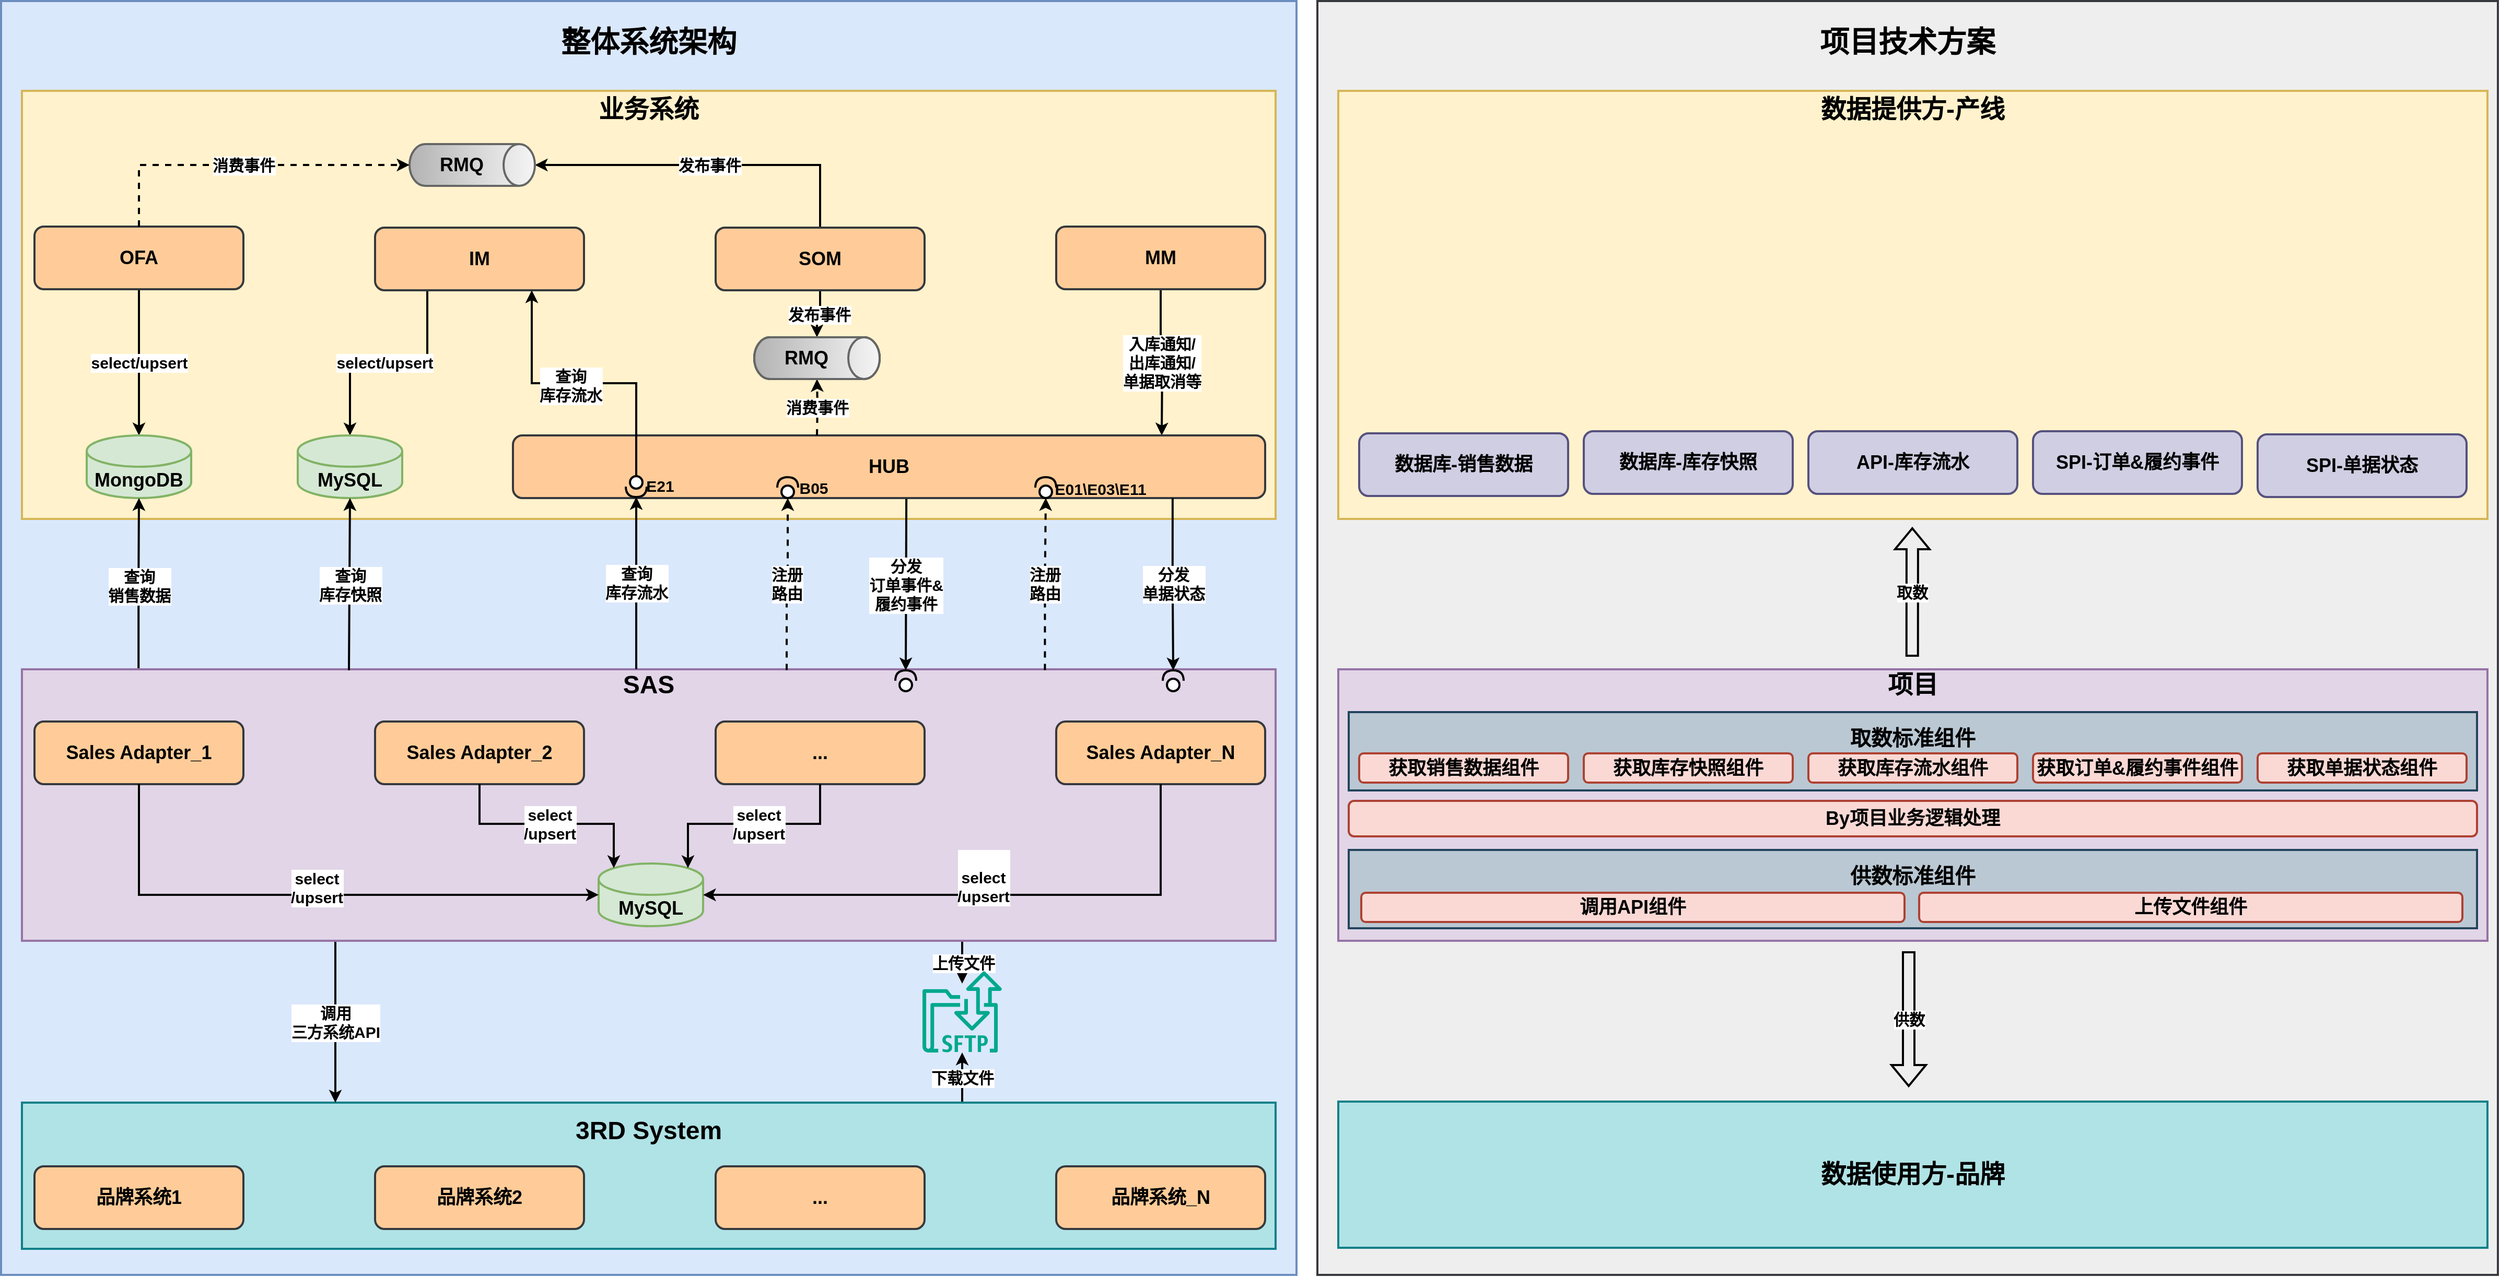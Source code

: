 <mxfile version="24.1.0" type="github">
  <diagram name="business-system-fetch-data" id="2zwWI6rYxvFrpTjRpGLl">
    <mxGraphModel dx="3695" dy="2677" grid="1" gridSize="10" guides="1" tooltips="1" connect="1" arrows="1" fold="1" page="1" pageScale="1" pageWidth="827" pageHeight="1169" math="0" shadow="0">
      <root>
        <mxCell id="0" />
        <mxCell id="1" parent="0" />
        <mxCell id="w1NT4D3f_hbIPWU9u6wB-99" value="&lt;div style=&quot;font-size: 28px;&quot;&gt;项目技术方案&lt;/div&gt;&lt;div style=&quot;font-size: 28px;&quot;&gt;&lt;br style=&quot;font-size: 28px;&quot;&gt;&lt;/div&gt;&lt;div style=&quot;font-size: 28px;&quot;&gt;&lt;br style=&quot;font-size: 28px;&quot;&gt;&lt;/div&gt;&lt;div style=&quot;font-size: 28px;&quot;&gt;&lt;br style=&quot;font-size: 28px;&quot;&gt;&lt;/div&gt;&lt;div style=&quot;font-size: 28px;&quot;&gt;&lt;br style=&quot;font-size: 28px;&quot;&gt;&lt;/div&gt;&lt;div style=&quot;font-size: 28px;&quot;&gt;&lt;br style=&quot;font-size: 28px;&quot;&gt;&lt;/div&gt;&lt;div style=&quot;font-size: 28px;&quot;&gt;&lt;br style=&quot;font-size: 28px;&quot;&gt;&lt;/div&gt;&lt;div style=&quot;font-size: 28px;&quot;&gt;&lt;br style=&quot;font-size: 28px;&quot;&gt;&lt;/div&gt;&lt;div style=&quot;font-size: 28px;&quot;&gt;&lt;br style=&quot;font-size: 28px;&quot;&gt;&lt;/div&gt;&lt;div style=&quot;font-size: 28px;&quot;&gt;&lt;br style=&quot;font-size: 28px;&quot;&gt;&lt;/div&gt;&lt;div style=&quot;font-size: 28px;&quot;&gt;&lt;br style=&quot;font-size: 28px;&quot;&gt;&lt;/div&gt;&lt;div style=&quot;font-size: 28px;&quot;&gt;&lt;br style=&quot;font-size: 28px;&quot;&gt;&lt;/div&gt;&lt;div style=&quot;font-size: 28px;&quot;&gt;&lt;br style=&quot;font-size: 28px;&quot;&gt;&lt;/div&gt;&lt;div style=&quot;font-size: 28px;&quot;&gt;&lt;br style=&quot;font-size: 28px;&quot;&gt;&lt;/div&gt;&lt;div style=&quot;font-size: 28px;&quot;&gt;&lt;br style=&quot;font-size: 28px;&quot;&gt;&lt;/div&gt;&lt;div style=&quot;font-size: 28px;&quot;&gt;&lt;br style=&quot;font-size: 28px;&quot;&gt;&lt;/div&gt;&lt;div style=&quot;font-size: 28px;&quot;&gt;&lt;br style=&quot;font-size: 28px;&quot;&gt;&lt;/div&gt;&lt;div style=&quot;font-size: 28px;&quot;&gt;&lt;br style=&quot;font-size: 28px;&quot;&gt;&lt;/div&gt;&lt;div style=&quot;font-size: 28px;&quot;&gt;&lt;br style=&quot;font-size: 28px;&quot;&gt;&lt;/div&gt;&lt;div style=&quot;font-size: 28px;&quot;&gt;&lt;br style=&quot;font-size: 28px;&quot;&gt;&lt;/div&gt;&lt;div style=&quot;font-size: 28px;&quot;&gt;&lt;br style=&quot;font-size: 28px;&quot;&gt;&lt;/div&gt;&lt;div style=&quot;font-size: 28px;&quot;&gt;&lt;br style=&quot;font-size: 28px;&quot;&gt;&lt;/div&gt;&lt;div style=&quot;font-size: 28px;&quot;&gt;&lt;br style=&quot;font-size: 28px;&quot;&gt;&lt;/div&gt;&lt;div style=&quot;font-size: 28px;&quot;&gt;&lt;br style=&quot;font-size: 28px;&quot;&gt;&lt;/div&gt;&lt;div style=&quot;font-size: 28px;&quot;&gt;&lt;br style=&quot;font-size: 28px;&quot;&gt;&lt;/div&gt;&lt;div style=&quot;font-size: 28px;&quot;&gt;&lt;br style=&quot;font-size: 28px;&quot;&gt;&lt;/div&gt;&lt;div style=&quot;font-size: 28px;&quot;&gt;&lt;br style=&quot;font-size: 28px;&quot;&gt;&lt;/div&gt;&lt;div style=&quot;font-size: 28px;&quot;&gt;&lt;br style=&quot;font-size: 28px;&quot;&gt;&lt;/div&gt;&lt;div style=&quot;font-size: 28px;&quot;&gt;&lt;br style=&quot;font-size: 28px;&quot;&gt;&lt;/div&gt;&lt;div style=&quot;font-size: 28px;&quot;&gt;&lt;br style=&quot;font-size: 28px;&quot;&gt;&lt;/div&gt;&lt;div style=&quot;font-size: 28px;&quot;&gt;&lt;br&gt;&lt;/div&gt;&lt;div style=&quot;font-size: 28px;&quot;&gt;&lt;br&gt;&lt;/div&gt;&lt;div style=&quot;font-size: 28px;&quot;&gt;&lt;br&gt;&lt;/div&gt;&lt;div style=&quot;font-size: 28px;&quot;&gt;&lt;br&gt;&lt;/div&gt;&lt;div style=&quot;font-size: 28px;&quot;&gt;&lt;br style=&quot;font-size: 28px;&quot;&gt;&lt;/div&gt;" style="rounded=0;whiteSpace=wrap;html=1;strokeWidth=2;fontSize=28;fontStyle=1;fillColor=#eeeeee;strokeColor=#36393d;" vertex="1" parent="1">
          <mxGeometry x="1240" y="-200" width="1130" height="1220" as="geometry" />
        </mxCell>
        <mxCell id="w1NT4D3f_hbIPWU9u6wB-98" value="&lt;div style=&quot;font-size: 28px;&quot;&gt;整体系统架构&lt;/div&gt;&lt;div style=&quot;font-size: 28px;&quot;&gt;&lt;br style=&quot;font-size: 28px;&quot;&gt;&lt;/div&gt;&lt;div style=&quot;font-size: 28px;&quot;&gt;&lt;br style=&quot;font-size: 28px;&quot;&gt;&lt;/div&gt;&lt;div style=&quot;font-size: 28px;&quot;&gt;&lt;br style=&quot;font-size: 28px;&quot;&gt;&lt;/div&gt;&lt;div style=&quot;font-size: 28px;&quot;&gt;&lt;br style=&quot;font-size: 28px;&quot;&gt;&lt;/div&gt;&lt;div style=&quot;font-size: 28px;&quot;&gt;&lt;br style=&quot;font-size: 28px;&quot;&gt;&lt;/div&gt;&lt;div style=&quot;font-size: 28px;&quot;&gt;&lt;br style=&quot;font-size: 28px;&quot;&gt;&lt;/div&gt;&lt;div style=&quot;font-size: 28px;&quot;&gt;&lt;br style=&quot;font-size: 28px;&quot;&gt;&lt;/div&gt;&lt;div style=&quot;font-size: 28px;&quot;&gt;&lt;br style=&quot;font-size: 28px;&quot;&gt;&lt;/div&gt;&lt;div style=&quot;font-size: 28px;&quot;&gt;&lt;br style=&quot;font-size: 28px;&quot;&gt;&lt;/div&gt;&lt;div style=&quot;font-size: 28px;&quot;&gt;&lt;br style=&quot;font-size: 28px;&quot;&gt;&lt;/div&gt;&lt;div style=&quot;font-size: 28px;&quot;&gt;&lt;br style=&quot;font-size: 28px;&quot;&gt;&lt;/div&gt;&lt;div style=&quot;font-size: 28px;&quot;&gt;&lt;br style=&quot;font-size: 28px;&quot;&gt;&lt;/div&gt;&lt;div style=&quot;font-size: 28px;&quot;&gt;&lt;br style=&quot;font-size: 28px;&quot;&gt;&lt;/div&gt;&lt;div style=&quot;font-size: 28px;&quot;&gt;&lt;br style=&quot;font-size: 28px;&quot;&gt;&lt;/div&gt;&lt;div style=&quot;font-size: 28px;&quot;&gt;&lt;br style=&quot;font-size: 28px;&quot;&gt;&lt;/div&gt;&lt;div style=&quot;font-size: 28px;&quot;&gt;&lt;br style=&quot;font-size: 28px;&quot;&gt;&lt;/div&gt;&lt;div style=&quot;font-size: 28px;&quot;&gt;&lt;br style=&quot;font-size: 28px;&quot;&gt;&lt;/div&gt;&lt;div style=&quot;font-size: 28px;&quot;&gt;&lt;br style=&quot;font-size: 28px;&quot;&gt;&lt;/div&gt;&lt;div style=&quot;font-size: 28px;&quot;&gt;&lt;br style=&quot;font-size: 28px;&quot;&gt;&lt;/div&gt;&lt;div style=&quot;font-size: 28px;&quot;&gt;&lt;br style=&quot;font-size: 28px;&quot;&gt;&lt;/div&gt;&lt;div style=&quot;font-size: 28px;&quot;&gt;&lt;br style=&quot;font-size: 28px;&quot;&gt;&lt;/div&gt;&lt;div style=&quot;font-size: 28px;&quot;&gt;&lt;br style=&quot;font-size: 28px;&quot;&gt;&lt;/div&gt;&lt;div style=&quot;font-size: 28px;&quot;&gt;&lt;br style=&quot;font-size: 28px;&quot;&gt;&lt;/div&gt;&lt;div style=&quot;font-size: 28px;&quot;&gt;&lt;br style=&quot;font-size: 28px;&quot;&gt;&lt;/div&gt;&lt;div style=&quot;font-size: 28px;&quot;&gt;&lt;br style=&quot;font-size: 28px;&quot;&gt;&lt;/div&gt;&lt;div style=&quot;font-size: 28px;&quot;&gt;&lt;br style=&quot;font-size: 28px;&quot;&gt;&lt;/div&gt;&lt;div style=&quot;font-size: 28px;&quot;&gt;&lt;br style=&quot;font-size: 28px;&quot;&gt;&lt;/div&gt;&lt;div style=&quot;font-size: 28px;&quot;&gt;&lt;br style=&quot;font-size: 28px;&quot;&gt;&lt;/div&gt;&lt;div style=&quot;font-size: 28px;&quot;&gt;&lt;br style=&quot;font-size: 28px;&quot;&gt;&lt;/div&gt;&lt;div style=&quot;font-size: 28px;&quot;&gt;&lt;br style=&quot;font-size: 28px;&quot;&gt;&lt;/div&gt;&lt;div style=&quot;font-size: 28px;&quot;&gt;&lt;br style=&quot;font-size: 28px;&quot;&gt;&lt;/div&gt;&lt;div style=&quot;font-size: 28px;&quot;&gt;&lt;br style=&quot;font-size: 28px;&quot;&gt;&lt;/div&gt;&lt;div style=&quot;font-size: 28px;&quot;&gt;&lt;br style=&quot;font-size: 28px;&quot;&gt;&lt;/div&gt;&lt;div style=&quot;font-size: 28px;&quot;&gt;&lt;br style=&quot;font-size: 28px;&quot;&gt;&lt;/div&gt;" style="rounded=0;whiteSpace=wrap;html=1;strokeWidth=2;fontSize=28;fontStyle=1;fillColor=#dae8fc;strokeColor=#6c8ebf;" vertex="1" parent="1">
          <mxGeometry x="-20" y="-200" width="1240" height="1220" as="geometry" />
        </mxCell>
        <mxCell id="w1NT4D3f_hbIPWU9u6wB-74" value="&lt;div style=&quot;font-size: 24px;&quot;&gt;项目&lt;/div&gt;&lt;div style=&quot;font-size: 24px;&quot;&gt;&lt;br&gt;&lt;/div&gt;&lt;div style=&quot;font-size: 24px;&quot;&gt;&lt;br&gt;&lt;/div&gt;&lt;div style=&quot;font-size: 24px;&quot;&gt;&lt;br&gt;&lt;/div&gt;&lt;div style=&quot;font-size: 24px;&quot;&gt;&lt;br&gt;&lt;/div&gt;&lt;div style=&quot;font-size: 24px;&quot;&gt;&lt;br&gt;&lt;/div&gt;&lt;div style=&quot;font-size: 24px;&quot;&gt;&lt;br&gt;&lt;/div&gt;&lt;div style=&quot;font-size: 24px;&quot;&gt;&lt;br&gt;&lt;/div&gt;&lt;div style=&quot;font-size: 24px;&quot;&gt;&lt;br&gt;&lt;/div&gt;" style="rounded=0;whiteSpace=wrap;html=1;strokeWidth=2;fontSize=24;fontStyle=1;fillColor=#e1d5e7;strokeColor=#9673a6;" vertex="1" parent="1">
          <mxGeometry x="1260" y="440" width="1100" height="260" as="geometry" />
        </mxCell>
        <mxCell id="w1NT4D3f_hbIPWU9u6wB-97" value="&lt;div&gt;&lt;font style=&quot;font-size: 20px;&quot;&gt;供数标准组件&lt;/font&gt;&lt;/div&gt;&lt;div&gt;&lt;font style=&quot;font-size: 20px;&quot;&gt;&lt;br&gt;&lt;/font&gt;&lt;/div&gt;" style="rounded=0;whiteSpace=wrap;html=1;strokeWidth=2;fontSize=24;fontStyle=1;fillColor=#bac8d3;strokeColor=#23445d;" vertex="1" parent="1">
          <mxGeometry x="1270" y="613" width="1080" height="75" as="geometry" />
        </mxCell>
        <mxCell id="w1NT4D3f_hbIPWU9u6wB-94" value="&lt;div&gt;&lt;font style=&quot;font-size: 20px;&quot;&gt;取数标准组件&lt;/font&gt;&lt;/div&gt;&lt;div&gt;&lt;font style=&quot;font-size: 20px;&quot;&gt;&lt;br&gt;&lt;/font&gt;&lt;/div&gt;" style="rounded=0;whiteSpace=wrap;html=1;strokeWidth=2;fontSize=24;fontStyle=1;fillColor=#bac8d3;strokeColor=#23445d;" vertex="1" parent="1">
          <mxGeometry x="1270" y="481" width="1080" height="75" as="geometry" />
        </mxCell>
        <mxCell id="w1NT4D3f_hbIPWU9u6wB-62" value="&lt;div style=&quot;font-size: 24px;&quot;&gt;业务系统&lt;br&gt;&lt;/div&gt;&lt;div style=&quot;font-size: 24px;&quot;&gt;&lt;br style=&quot;font-size: 24px;&quot;&gt;&lt;/div&gt;&lt;div style=&quot;font-size: 24px;&quot;&gt;&lt;br style=&quot;font-size: 24px;&quot;&gt;&lt;/div&gt;&lt;div style=&quot;font-size: 24px;&quot;&gt;&lt;br style=&quot;font-size: 24px;&quot;&gt;&lt;/div&gt;&lt;div style=&quot;font-size: 24px;&quot;&gt;&lt;br style=&quot;font-size: 24px;&quot;&gt;&lt;/div&gt;&lt;div style=&quot;font-size: 24px;&quot;&gt;&lt;br&gt;&lt;/div&gt;&lt;div style=&quot;font-size: 24px;&quot;&gt;&lt;br&gt;&lt;/div&gt;&lt;div style=&quot;font-size: 24px;&quot;&gt;&lt;br&gt;&lt;/div&gt;&lt;div style=&quot;font-size: 24px;&quot;&gt;&lt;br&gt;&lt;/div&gt;&lt;div style=&quot;font-size: 24px;&quot;&gt;&lt;br&gt;&lt;/div&gt;&lt;div style=&quot;font-size: 24px;&quot;&gt;&lt;br&gt;&lt;/div&gt;&lt;div style=&quot;font-size: 24px;&quot;&gt;&lt;br&gt;&lt;/div&gt;&lt;div style=&quot;font-size: 24px;&quot;&gt;&lt;br&gt;&lt;/div&gt;&lt;div style=&quot;font-size: 24px;&quot;&gt;&lt;br style=&quot;font-size: 24px;&quot;&gt;&lt;/div&gt;" style="rounded=0;whiteSpace=wrap;html=1;strokeWidth=2;fontSize=24;fontStyle=1;fillColor=#fff2cc;strokeColor=#d6b656;" vertex="1" parent="1">
          <mxGeometry y="-114" width="1200" height="410" as="geometry" />
        </mxCell>
        <mxCell id="w1NT4D3f_hbIPWU9u6wB-49" value="下载文件" style="edgeStyle=orthogonalEdgeStyle;rounded=0;orthogonalLoop=1;jettySize=auto;html=1;exitX=0.75;exitY=0;exitDx=0;exitDy=0;fontSize=15;fontStyle=1;strokeWidth=2;" edge="1" parent="1" source="w1NT4D3f_hbIPWU9u6wB-44" target="w1NT4D3f_hbIPWU9u6wB-46">
          <mxGeometry relative="1" as="geometry" />
        </mxCell>
        <mxCell id="w1NT4D3f_hbIPWU9u6wB-44" value="&lt;div&gt;3RD System&lt;/div&gt;&lt;div&gt;&lt;br&gt;&lt;/div&gt;&lt;div&gt;&lt;br&gt;&lt;/div&gt;&lt;div&gt;&lt;br&gt;&lt;/div&gt;" style="rounded=0;whiteSpace=wrap;html=1;strokeWidth=2;fontSize=24;fontStyle=1;fillColor=#b0e3e6;strokeColor=#0e8088;" vertex="1" parent="1">
          <mxGeometry y="855" width="1200" height="140" as="geometry" />
        </mxCell>
        <mxCell id="w1NT4D3f_hbIPWU9u6wB-7" value="select/upsert" style="edgeStyle=orthogonalEdgeStyle;rounded=0;orthogonalLoop=1;jettySize=auto;html=1;exitX=0.5;exitY=1;exitDx=0;exitDy=0;fontSize=15;fontStyle=1;strokeWidth=2;" edge="1" parent="1" source="w1NT4D3f_hbIPWU9u6wB-2" target="w1NT4D3f_hbIPWU9u6wB-6">
          <mxGeometry relative="1" as="geometry" />
        </mxCell>
        <mxCell id="w1NT4D3f_hbIPWU9u6wB-2" value="OFA" style="rounded=1;whiteSpace=wrap;html=1;fontSize=18;fontStyle=1;strokeWidth=2;fillColor=#ffcc99;strokeColor=#36393d;" vertex="1" parent="1">
          <mxGeometry x="12" y="16" width="200" height="60" as="geometry" />
        </mxCell>
        <mxCell id="w1NT4D3f_hbIPWU9u6wB-21" value="发布事件" style="edgeStyle=orthogonalEdgeStyle;rounded=0;orthogonalLoop=1;jettySize=auto;html=1;exitX=0.5;exitY=1;exitDx=0;exitDy=0;strokeWidth=2;fontSize=15;fontStyle=1" edge="1" parent="1" source="w1NT4D3f_hbIPWU9u6wB-3" target="w1NT4D3f_hbIPWU9u6wB-20">
          <mxGeometry relative="1" as="geometry" />
        </mxCell>
        <mxCell id="w1NT4D3f_hbIPWU9u6wB-26" value="发布事件" style="edgeStyle=orthogonalEdgeStyle;rounded=0;orthogonalLoop=1;jettySize=auto;html=1;exitX=0.5;exitY=0;exitDx=0;exitDy=0;fontSize=15;fontStyle=1;entryX=0.5;entryY=0;entryDx=0;entryDy=0;entryPerimeter=0;strokeWidth=2;" edge="1" parent="1" source="w1NT4D3f_hbIPWU9u6wB-3" target="w1NT4D3f_hbIPWU9u6wB-29">
          <mxGeometry relative="1" as="geometry" />
        </mxCell>
        <mxCell id="w1NT4D3f_hbIPWU9u6wB-3" value="SOM" style="rounded=1;whiteSpace=wrap;html=1;fontSize=18;fontStyle=1;strokeWidth=2;fillColor=#ffcc99;strokeColor=#36393d;" vertex="1" parent="1">
          <mxGeometry x="664" y="17" width="200" height="60" as="geometry" />
        </mxCell>
        <mxCell id="w1NT4D3f_hbIPWU9u6wB-9" style="edgeStyle=orthogonalEdgeStyle;rounded=0;orthogonalLoop=1;jettySize=auto;html=1;exitX=0.25;exitY=1;exitDx=0;exitDy=0;strokeWidth=2;" edge="1" parent="1" source="w1NT4D3f_hbIPWU9u6wB-4" target="w1NT4D3f_hbIPWU9u6wB-8">
          <mxGeometry relative="1" as="geometry" />
        </mxCell>
        <mxCell id="w1NT4D3f_hbIPWU9u6wB-60" value="select/upsert" style="edgeLabel;html=1;align=center;verticalAlign=middle;resizable=0;points=[];fontSize=15;fontStyle=1" vertex="1" connectable="0" parent="w1NT4D3f_hbIPWU9u6wB-9">
          <mxGeometry x="0.036" y="-1" relative="1" as="geometry">
            <mxPoint as="offset" />
          </mxGeometry>
        </mxCell>
        <mxCell id="w1NT4D3f_hbIPWU9u6wB-4" value="IM" style="rounded=1;whiteSpace=wrap;html=1;fontSize=18;fontStyle=1;strokeWidth=2;fillColor=#ffcc99;strokeColor=#36393d;" vertex="1" parent="1">
          <mxGeometry x="338" y="17" width="200" height="60" as="geometry" />
        </mxCell>
        <mxCell id="w1NT4D3f_hbIPWU9u6wB-15" value="&lt;div&gt;入库通知/&lt;/div&gt;&lt;div&gt;出库通知/&lt;/div&gt;&lt;div&gt;单据取消等&lt;/div&gt;" style="edgeStyle=orthogonalEdgeStyle;rounded=0;orthogonalLoop=1;jettySize=auto;html=1;exitX=0.5;exitY=1;exitDx=0;exitDy=0;fontSize=15;strokeWidth=2;fontStyle=1;" edge="1" parent="1" source="w1NT4D3f_hbIPWU9u6wB-5">
          <mxGeometry x="-0.002" relative="1" as="geometry">
            <mxPoint x="1091" y="216" as="targetPoint" />
            <mxPoint as="offset" />
          </mxGeometry>
        </mxCell>
        <mxCell id="w1NT4D3f_hbIPWU9u6wB-5" value="MM" style="rounded=1;whiteSpace=wrap;html=1;fontSize=18;fontStyle=1;strokeWidth=2;fillColor=#ffcc99;strokeColor=#36393d;" vertex="1" parent="1">
          <mxGeometry x="990" y="16" width="200" height="60" as="geometry" />
        </mxCell>
        <mxCell id="w1NT4D3f_hbIPWU9u6wB-6" value="MongoDB" style="shape=cylinder3;whiteSpace=wrap;html=1;boundedLbl=1;backgroundOutline=1;size=15;strokeWidth=2;fontSize=18;fontStyle=1;fillColor=#d5e8d4;strokeColor=#82b366;" vertex="1" parent="1">
          <mxGeometry x="62" y="216" width="100" height="60" as="geometry" />
        </mxCell>
        <mxCell id="w1NT4D3f_hbIPWU9u6wB-8" value="MySQL" style="shape=cylinder3;whiteSpace=wrap;html=1;boundedLbl=1;backgroundOutline=1;size=15;strokeWidth=2;fontSize=18;fontStyle=1;fillColor=#d5e8d4;strokeColor=#82b366;" vertex="1" parent="1">
          <mxGeometry x="264" y="216" width="100" height="60" as="geometry" />
        </mxCell>
        <mxCell id="w1NT4D3f_hbIPWU9u6wB-11" value="&lt;div style=&quot;font-size: 15px;&quot;&gt;查询&lt;/div&gt;&lt;div style=&quot;font-size: 15px;&quot;&gt;销售数据&lt;/div&gt;" style="edgeStyle=orthogonalEdgeStyle;rounded=0;orthogonalLoop=1;jettySize=auto;html=1;exitX=0.093;exitY=0.014;exitDx=0;exitDy=0;exitPerimeter=0;strokeWidth=2;fontSize=15;fontStyle=1" edge="1" parent="1" source="w1NT4D3f_hbIPWU9u6wB-10" target="w1NT4D3f_hbIPWU9u6wB-6">
          <mxGeometry relative="1" as="geometry" />
        </mxCell>
        <mxCell id="w1NT4D3f_hbIPWU9u6wB-47" value="&lt;div&gt;调用&lt;/div&gt;&lt;div&gt;三方系统API&lt;br&gt;&lt;/div&gt;" style="edgeStyle=orthogonalEdgeStyle;rounded=0;orthogonalLoop=1;jettySize=auto;html=1;exitX=0.25;exitY=1;exitDx=0;exitDy=0;entryX=0.25;entryY=0;entryDx=0;entryDy=0;fontSize=15;fontStyle=1;strokeWidth=2;" edge="1" parent="1" source="w1NT4D3f_hbIPWU9u6wB-10" target="w1NT4D3f_hbIPWU9u6wB-44">
          <mxGeometry relative="1" as="geometry" />
        </mxCell>
        <mxCell id="w1NT4D3f_hbIPWU9u6wB-48" value="上传文件" style="edgeStyle=orthogonalEdgeStyle;rounded=0;orthogonalLoop=1;jettySize=auto;html=1;exitX=0.75;exitY=1;exitDx=0;exitDy=0;fontSize=15;fontStyle=1;strokeWidth=2;" edge="1" parent="1" source="w1NT4D3f_hbIPWU9u6wB-10">
          <mxGeometry relative="1" as="geometry">
            <mxPoint x="900.0" y="741.032" as="targetPoint" />
          </mxGeometry>
        </mxCell>
        <mxCell id="w1NT4D3f_hbIPWU9u6wB-10" value="&lt;div&gt;&lt;br&gt;&lt;/div&gt;&lt;div&gt;SAS&lt;/div&gt;&lt;div&gt;&lt;br&gt;&lt;/div&gt;&lt;div&gt;&lt;br&gt;&lt;/div&gt;&lt;div&gt;&lt;br&gt;&lt;/div&gt;&lt;div&gt;&lt;br&gt;&lt;/div&gt;&lt;div&gt;&lt;br&gt;&lt;/div&gt;&lt;div&gt;&lt;br&gt;&lt;/div&gt;&lt;div&gt;&lt;br&gt;&lt;/div&gt;&lt;div&gt;&lt;br&gt;&lt;/div&gt;&lt;div&gt;&lt;br&gt;&lt;/div&gt;" style="rounded=0;whiteSpace=wrap;html=1;strokeWidth=2;fontSize=24;fontStyle=1;fillColor=#e1d5e7;strokeColor=#9673a6;" vertex="1" parent="1">
          <mxGeometry y="440" width="1200" height="260" as="geometry" />
        </mxCell>
        <mxCell id="w1NT4D3f_hbIPWU9u6wB-12" value="&lt;div&gt;查询&lt;/div&gt;&lt;div&gt;库存快照&lt;/div&gt;" style="edgeStyle=orthogonalEdgeStyle;rounded=0;orthogonalLoop=1;jettySize=auto;html=1;entryX=0.5;entryY=1;entryDx=0;entryDy=0;entryPerimeter=0;strokeWidth=2;fontSize=15;fontStyle=1" edge="1" parent="1" target="w1NT4D3f_hbIPWU9u6wB-8">
          <mxGeometry relative="1" as="geometry">
            <mxPoint x="313" y="441" as="sourcePoint" />
          </mxGeometry>
        </mxCell>
        <mxCell id="w1NT4D3f_hbIPWU9u6wB-14" value="HUB" style="rounded=1;whiteSpace=wrap;html=1;fontSize=18;fontStyle=1;strokeWidth=2;fillColor=#ffcc99;strokeColor=#36393d;" vertex="1" parent="1">
          <mxGeometry x="470" y="216" width="720" height="60" as="geometry" />
        </mxCell>
        <mxCell id="w1NT4D3f_hbIPWU9u6wB-16" value="&lt;div&gt;分发&lt;/div&gt;&lt;div&gt;订单事件&amp;amp;&lt;/div&gt;&lt;div&gt;履约事件&lt;br&gt;&lt;/div&gt;" style="rounded=0;orthogonalLoop=1;jettySize=auto;html=1;exitX=0.523;exitY=1.012;exitDx=0;exitDy=0;entryX=1;entryY=0.5;entryDx=0;entryDy=0;entryPerimeter=0;strokeWidth=2;fontSize=15;fontStyle=1;exitPerimeter=0;" edge="1" parent="1" source="w1NT4D3f_hbIPWU9u6wB-14" target="w1NT4D3f_hbIPWU9u6wB-37">
          <mxGeometry relative="1" as="geometry">
            <mxPoint x="846.16" y="320.78" as="sourcePoint" />
            <mxPoint x="850" y="440" as="targetPoint" />
          </mxGeometry>
        </mxCell>
        <mxCell id="w1NT4D3f_hbIPWU9u6wB-19" value="&lt;div&gt;分发&lt;/div&gt;&lt;div&gt;单据状态&lt;/div&gt;" style="edgeStyle=orthogonalEdgeStyle;rounded=0;orthogonalLoop=1;jettySize=auto;html=1;exitX=0.877;exitY=1;exitDx=0;exitDy=0;entryX=1;entryY=0.5;entryDx=0;entryDy=0;entryPerimeter=0;fontSize=15;fontStyle=1;strokeWidth=2;exitPerimeter=0;" edge="1" parent="1" source="w1NT4D3f_hbIPWU9u6wB-14" target="w1NT4D3f_hbIPWU9u6wB-38">
          <mxGeometry relative="1" as="geometry" />
        </mxCell>
        <mxCell id="w1NT4D3f_hbIPWU9u6wB-20" value="" style="shape=cylinder3;whiteSpace=wrap;html=1;boundedLbl=1;backgroundOutline=1;size=15;rotation=90;fontSize=18;strokeWidth=2;" vertex="1" parent="1">
          <mxGeometry x="741" y="82" width="40" height="120" as="geometry" />
        </mxCell>
        <mxCell id="w1NT4D3f_hbIPWU9u6wB-22" value="消费事件" style="edgeStyle=orthogonalEdgeStyle;rounded=0;orthogonalLoop=1;jettySize=auto;html=1;entryX=1;entryY=0.5;entryDx=0;entryDy=0;entryPerimeter=0;strokeWidth=2;dashed=1;fontSize=15;fontStyle=1" edge="1" parent="1" target="w1NT4D3f_hbIPWU9u6wB-20">
          <mxGeometry relative="1" as="geometry">
            <mxPoint x="761" y="216" as="sourcePoint" />
          </mxGeometry>
        </mxCell>
        <mxCell id="w1NT4D3f_hbIPWU9u6wB-25" value="RMQ" style="text;html=1;align=center;verticalAlign=middle;whiteSpace=wrap;rounded=0;fontSize=18;fontStyle=1" vertex="1" parent="1">
          <mxGeometry x="721" y="127" width="60" height="30" as="geometry" />
        </mxCell>
        <mxCell id="w1NT4D3f_hbIPWU9u6wB-27" value="" style="shape=cylinder3;whiteSpace=wrap;html=1;boundedLbl=1;backgroundOutline=1;size=15;rotation=90;fontSize=18;strokeWidth=2;fillColor=#f5f5f5;strokeColor=#666666;gradientColor=#b3b3b3;" vertex="1" parent="1">
          <mxGeometry x="741" y="82" width="40" height="120" as="geometry" />
        </mxCell>
        <mxCell id="w1NT4D3f_hbIPWU9u6wB-28" value="RMQ" style="text;html=1;align=center;verticalAlign=middle;whiteSpace=wrap;rounded=0;fontSize=18;fontStyle=1" vertex="1" parent="1">
          <mxGeometry x="721" y="127" width="60" height="30" as="geometry" />
        </mxCell>
        <mxCell id="w1NT4D3f_hbIPWU9u6wB-29" value="" style="shape=cylinder3;whiteSpace=wrap;html=1;boundedLbl=1;backgroundOutline=1;size=15;rotation=90;fontSize=18;strokeWidth=2;fillColor=#f5f5f5;strokeColor=#666666;gradientColor=#b3b3b3;" vertex="1" parent="1">
          <mxGeometry x="411" y="-103" width="40" height="120" as="geometry" />
        </mxCell>
        <mxCell id="w1NT4D3f_hbIPWU9u6wB-30" value="RMQ" style="text;html=1;align=center;verticalAlign=middle;whiteSpace=wrap;rounded=0;fontSize=18;fontStyle=1" vertex="1" parent="1">
          <mxGeometry x="391" y="-58" width="60" height="30" as="geometry" />
        </mxCell>
        <mxCell id="w1NT4D3f_hbIPWU9u6wB-31" value="消费事件" style="edgeStyle=orthogonalEdgeStyle;rounded=0;orthogonalLoop=1;jettySize=auto;html=1;exitX=0.5;exitY=0;exitDx=0;exitDy=0;entryX=0.5;entryY=1;entryDx=0;entryDy=0;entryPerimeter=0;fontSize=15;fontStyle=1;strokeWidth=2;dashed=1;" edge="1" parent="1" source="w1NT4D3f_hbIPWU9u6wB-2" target="w1NT4D3f_hbIPWU9u6wB-29">
          <mxGeometry relative="1" as="geometry">
            <mxPoint x="151" y="-43" as="targetPoint" />
          </mxGeometry>
        </mxCell>
        <mxCell id="w1NT4D3f_hbIPWU9u6wB-35" value="" style="shape=providedRequiredInterface;html=1;verticalLabelPosition=bottom;sketch=0;rotation=90;strokeWidth=2;fontSize=15;fontStyle=1;direction=east;" vertex="1" parent="1">
          <mxGeometry x="578" y="255" width="20" height="20" as="geometry" />
        </mxCell>
        <mxCell id="w1NT4D3f_hbIPWU9u6wB-33" value="&lt;div style=&quot;font-size: 15px;&quot;&gt;查询&lt;/div&gt;&lt;div style=&quot;font-size: 15px;&quot;&gt;库存流水&lt;/div&gt;" style="edgeStyle=orthogonalEdgeStyle;rounded=0;orthogonalLoop=1;jettySize=auto;html=1;exitX=0;exitY=0.5;exitDx=0;exitDy=0;entryX=0.75;entryY=1;entryDx=0;entryDy=0;exitPerimeter=0;strokeWidth=2;fontSize=15;fontStyle=1" edge="1" parent="1" source="w1NT4D3f_hbIPWU9u6wB-35" target="w1NT4D3f_hbIPWU9u6wB-4">
          <mxGeometry x="0.098" y="2" relative="1" as="geometry">
            <mxPoint as="offset" />
          </mxGeometry>
        </mxCell>
        <mxCell id="w1NT4D3f_hbIPWU9u6wB-36" value="&lt;div&gt;查询&lt;/div&gt;&lt;div&gt;库存流水&lt;br&gt;&lt;/div&gt;" style="edgeStyle=orthogonalEdgeStyle;rounded=0;orthogonalLoop=1;jettySize=auto;html=1;exitX=0.49;exitY=-0.001;exitDx=0;exitDy=0;entryX=1;entryY=0.5;entryDx=0;entryDy=0;entryPerimeter=0;exitPerimeter=0;strokeWidth=2;fontSize=15;fontStyle=1" edge="1" parent="1" source="w1NT4D3f_hbIPWU9u6wB-10" target="w1NT4D3f_hbIPWU9u6wB-35">
          <mxGeometry relative="1" as="geometry" />
        </mxCell>
        <mxCell id="w1NT4D3f_hbIPWU9u6wB-37" value="" style="shape=providedRequiredInterface;html=1;verticalLabelPosition=bottom;sketch=0;rotation=-90;strokeWidth=2;" vertex="1" parent="1">
          <mxGeometry x="836" y="441" width="20" height="20" as="geometry" />
        </mxCell>
        <mxCell id="w1NT4D3f_hbIPWU9u6wB-38" value="" style="shape=providedRequiredInterface;html=1;verticalLabelPosition=bottom;sketch=0;rotation=-90;strokeWidth=2;" vertex="1" parent="1">
          <mxGeometry x="1092" y="441" width="20" height="20" as="geometry" />
        </mxCell>
        <mxCell id="w1NT4D3f_hbIPWU9u6wB-39" value="品牌系统1" style="rounded=1;whiteSpace=wrap;html=1;strokeWidth=2;fontSize=18;fontStyle=1;flipH=0;fillColor=#ffcc99;strokeColor=#36393d;" vertex="1" parent="1">
          <mxGeometry x="12" y="916" width="200" height="60" as="geometry" />
        </mxCell>
        <mxCell id="w1NT4D3f_hbIPWU9u6wB-40" value="品牌系统2" style="rounded=1;whiteSpace=wrap;html=1;strokeWidth=2;fontSize=18;fontStyle=1;flipH=0;fillColor=#ffcc99;strokeColor=#36393d;" vertex="1" parent="1">
          <mxGeometry x="338" y="916" width="200" height="60" as="geometry" />
        </mxCell>
        <mxCell id="w1NT4D3f_hbIPWU9u6wB-41" value="..." style="rounded=1;whiteSpace=wrap;html=1;strokeWidth=2;fontSize=18;fontStyle=1;flipH=0;fillColor=#ffcc99;strokeColor=#36393d;" vertex="1" parent="1">
          <mxGeometry x="664" y="916" width="200" height="60" as="geometry" />
        </mxCell>
        <mxCell id="w1NT4D3f_hbIPWU9u6wB-42" value="品牌系统_N" style="rounded=1;whiteSpace=wrap;html=1;strokeWidth=2;fontSize=18;fontStyle=1;flipH=0;fillColor=#ffcc99;strokeColor=#36393d;" vertex="1" parent="1">
          <mxGeometry x="990" y="916" width="200" height="60" as="geometry" />
        </mxCell>
        <mxCell id="w1NT4D3f_hbIPWU9u6wB-46" value="" style="sketch=0;outlineConnect=0;fontColor=#232F3E;gradientColor=none;fillColor=#01A88D;strokeColor=none;dashed=0;verticalLabelPosition=bottom;verticalAlign=top;align=center;html=1;fontSize=12;fontStyle=0;aspect=fixed;shape=mxgraph.aws4.transfer_for_sftp_resource;" vertex="1" parent="1">
          <mxGeometry x="862" y="729" width="76" height="78" as="geometry" />
        </mxCell>
        <mxCell id="w1NT4D3f_hbIPWU9u6wB-50" value="Sales Adapter_1" style="rounded=1;whiteSpace=wrap;html=1;strokeWidth=2;fontSize=18;fontStyle=1;flipH=0;fillColor=#ffcc99;strokeColor=#36393d;" vertex="1" parent="1">
          <mxGeometry x="12" y="490" width="200" height="60" as="geometry" />
        </mxCell>
        <mxCell id="w1NT4D3f_hbIPWU9u6wB-51" value="Sales Adapter_2" style="rounded=1;whiteSpace=wrap;html=1;strokeWidth=2;fontSize=18;fontStyle=1;flipH=0;fillColor=#ffcc99;strokeColor=#36393d;" vertex="1" parent="1">
          <mxGeometry x="338" y="490" width="200" height="60" as="geometry" />
        </mxCell>
        <mxCell id="w1NT4D3f_hbIPWU9u6wB-52" value="..." style="rounded=1;whiteSpace=wrap;html=1;strokeWidth=2;fontSize=18;fontStyle=1;flipH=0;fillColor=#ffcc99;strokeColor=#36393d;" vertex="1" parent="1">
          <mxGeometry x="664" y="490" width="200" height="60" as="geometry" />
        </mxCell>
        <mxCell id="w1NT4D3f_hbIPWU9u6wB-53" value="Sales Adapter_N" style="rounded=1;whiteSpace=wrap;html=1;strokeWidth=2;fontSize=18;fontStyle=1;flipH=0;fillColor=#ffcc99;strokeColor=#36393d;" vertex="1" parent="1">
          <mxGeometry x="990" y="490" width="200" height="60" as="geometry" />
        </mxCell>
        <mxCell id="w1NT4D3f_hbIPWU9u6wB-55" value="MySQL" style="shape=cylinder3;whiteSpace=wrap;html=1;boundedLbl=1;backgroundOutline=1;size=15;strokeWidth=2;fontSize=18;fontStyle=1;fillColor=#d5e8d4;strokeColor=#82b366;" vertex="1" parent="1">
          <mxGeometry x="552" y="626" width="100" height="60" as="geometry" />
        </mxCell>
        <mxCell id="w1NT4D3f_hbIPWU9u6wB-56" value="select&lt;div&gt;/upsert&lt;/div&gt;" style="edgeStyle=orthogonalEdgeStyle;rounded=0;orthogonalLoop=1;jettySize=auto;html=1;exitX=0.5;exitY=1;exitDx=0;exitDy=0;entryX=0;entryY=0.5;entryDx=0;entryDy=0;entryPerimeter=0;fontSize=15;fontStyle=1;strokeWidth=2;" edge="1" parent="1" source="w1NT4D3f_hbIPWU9u6wB-50" target="w1NT4D3f_hbIPWU9u6wB-55">
          <mxGeometry x="0.009" y="7" relative="1" as="geometry">
            <mxPoint as="offset" />
          </mxGeometry>
        </mxCell>
        <mxCell id="w1NT4D3f_hbIPWU9u6wB-57" value="&lt;br&gt;&lt;div&gt;select&lt;/div&gt;&lt;div&gt;/upsert&lt;/div&gt;" style="edgeStyle=orthogonalEdgeStyle;rounded=0;orthogonalLoop=1;jettySize=auto;html=1;exitX=0.5;exitY=1;exitDx=0;exitDy=0;entryX=1;entryY=0.5;entryDx=0;entryDy=0;entryPerimeter=0;fontSize=15;fontStyle=1;strokeWidth=2;" edge="1" parent="1" source="w1NT4D3f_hbIPWU9u6wB-53" target="w1NT4D3f_hbIPWU9u6wB-55">
          <mxGeometry x="0.015" y="-17" relative="1" as="geometry">
            <mxPoint as="offset" />
          </mxGeometry>
        </mxCell>
        <mxCell id="w1NT4D3f_hbIPWU9u6wB-58" value="select&lt;div&gt;/upsert&lt;/div&gt;" style="edgeStyle=orthogonalEdgeStyle;rounded=0;orthogonalLoop=1;jettySize=auto;html=1;exitX=0.5;exitY=1;exitDx=0;exitDy=0;entryX=0.855;entryY=0;entryDx=0;entryDy=4.35;entryPerimeter=0;fontSize=15;fontStyle=1;strokeWidth=2;" edge="1" parent="1" source="w1NT4D3f_hbIPWU9u6wB-52" target="w1NT4D3f_hbIPWU9u6wB-55">
          <mxGeometry x="-0.058" relative="1" as="geometry">
            <mxPoint as="offset" />
          </mxGeometry>
        </mxCell>
        <mxCell id="w1NT4D3f_hbIPWU9u6wB-59" value="select&lt;div&gt;/upsert&lt;/div&gt;" style="edgeStyle=orthogonalEdgeStyle;rounded=0;orthogonalLoop=1;jettySize=auto;html=1;exitX=0.5;exitY=1;exitDx=0;exitDy=0;entryX=0.145;entryY=0;entryDx=0;entryDy=4.35;entryPerimeter=0;fontSize=15;fontStyle=1;strokeWidth=2;" edge="1" parent="1" source="w1NT4D3f_hbIPWU9u6wB-51" target="w1NT4D3f_hbIPWU9u6wB-55">
          <mxGeometry x="0.001" relative="1" as="geometry">
            <mxPoint as="offset" />
          </mxGeometry>
        </mxCell>
        <mxCell id="w1NT4D3f_hbIPWU9u6wB-63" value="" style="shape=providedRequiredInterface;html=1;verticalLabelPosition=bottom;sketch=0;rotation=-90;strokeWidth=2;fontSize=15;fontStyle=1" vertex="1" parent="1">
          <mxGeometry x="723" y="256" width="20" height="20" as="geometry" />
        </mxCell>
        <mxCell id="w1NT4D3f_hbIPWU9u6wB-17" value="&lt;div style=&quot;font-size: 15px;&quot;&gt;注册&lt;/div&gt;&lt;div style=&quot;font-size: 15px;&quot;&gt;路由&lt;br style=&quot;font-size: 15px;&quot;&gt;&lt;/div&gt;" style="edgeStyle=orthogonalEdgeStyle;rounded=0;orthogonalLoop=1;jettySize=auto;html=1;strokeWidth=2;fontSize=15;fontStyle=1;dashed=1;entryX=0;entryY=0.5;entryDx=0;entryDy=0;entryPerimeter=0;exitX=0.61;exitY=0.003;exitDx=0;exitDy=0;exitPerimeter=0;" edge="1" parent="1" source="w1NT4D3f_hbIPWU9u6wB-10" target="w1NT4D3f_hbIPWU9u6wB-63">
          <mxGeometry x="0.001" relative="1" as="geometry">
            <mxPoint x="602" y="440.36" as="sourcePoint" />
            <mxPoint x="601.668" y="320.8" as="targetPoint" />
            <mxPoint as="offset" />
          </mxGeometry>
        </mxCell>
        <mxCell id="w1NT4D3f_hbIPWU9u6wB-64" value="" style="shape=providedRequiredInterface;html=1;verticalLabelPosition=bottom;sketch=0;rotation=-90;strokeWidth=2;fontSize=15;fontStyle=1" vertex="1" parent="1">
          <mxGeometry x="970" y="256" width="20" height="20" as="geometry" />
        </mxCell>
        <mxCell id="w1NT4D3f_hbIPWU9u6wB-18" value="&lt;div&gt;注册&lt;/div&gt;&lt;div&gt;路由&lt;br&gt;&lt;/div&gt;" style="edgeStyle=orthogonalEdgeStyle;rounded=0;orthogonalLoop=1;jettySize=auto;html=1;exitX=0.816;exitY=0.003;exitDx=0;exitDy=0;exitPerimeter=0;fontSize=15;fontStyle=1;strokeWidth=2;dashed=1;entryX=0;entryY=0.5;entryDx=0;entryDy=0;entryPerimeter=0;" edge="1" parent="1" source="w1NT4D3f_hbIPWU9u6wB-10" target="w1NT4D3f_hbIPWU9u6wB-64">
          <mxGeometry relative="1" as="geometry">
            <mxPoint x="876" y="340" as="targetPoint" />
          </mxGeometry>
        </mxCell>
        <mxCell id="w1NT4D3f_hbIPWU9u6wB-65" value="E21" style="text;html=1;align=center;verticalAlign=middle;whiteSpace=wrap;rounded=0;fontSize=15;fontStyle=1" vertex="1" parent="1">
          <mxGeometry x="596" y="256" width="30" height="16" as="geometry" />
        </mxCell>
        <mxCell id="w1NT4D3f_hbIPWU9u6wB-66" value="B05" style="text;html=1;align=center;verticalAlign=middle;whiteSpace=wrap;rounded=0;fontSize=15;fontStyle=1" vertex="1" parent="1">
          <mxGeometry x="743" y="258" width="30" height="16" as="geometry" />
        </mxCell>
        <mxCell id="w1NT4D3f_hbIPWU9u6wB-68" value="&lt;div&gt;E01\E03\E11&lt;br&gt;&lt;/div&gt;" style="text;html=1;align=center;verticalAlign=middle;whiteSpace=wrap;rounded=0;fontSize=15;fontStyle=1" vertex="1" parent="1">
          <mxGeometry x="1000" y="259" width="65" height="16" as="geometry" />
        </mxCell>
        <mxCell id="w1NT4D3f_hbIPWU9u6wB-71" value="&lt;div&gt;数据提供方-产线&lt;/div&gt;&lt;div&gt;&lt;br&gt;&lt;/div&gt;&lt;div&gt;&lt;br&gt;&lt;/div&gt;&lt;div&gt;&lt;br&gt;&lt;/div&gt;&lt;div&gt;&lt;br&gt;&lt;/div&gt;&lt;div&gt;&lt;br&gt;&lt;/div&gt;&lt;div&gt;&lt;br&gt;&lt;/div&gt;&lt;div&gt;&lt;br&gt;&lt;/div&gt;&lt;div&gt;&lt;br&gt;&lt;/div&gt;&lt;div&gt;&lt;br&gt;&lt;/div&gt;&lt;div&gt;&lt;br&gt;&lt;/div&gt;&lt;div&gt;&lt;br&gt;&lt;/div&gt;&lt;div&gt;&lt;br&gt;&lt;/div&gt;&lt;div&gt;&lt;br&gt;&lt;/div&gt;" style="rounded=0;whiteSpace=wrap;html=1;strokeWidth=2;fontSize=24;fontStyle=1;fillColor=#fff2cc;strokeColor=#d6b656;" vertex="1" parent="1">
          <mxGeometry x="1260" y="-114" width="1100" height="410" as="geometry" />
        </mxCell>
        <mxCell id="w1NT4D3f_hbIPWU9u6wB-72" value="&lt;div&gt;数据库-销售数据&lt;/div&gt;" style="rounded=1;whiteSpace=wrap;html=1;fontSize=18;fontStyle=1;strokeWidth=2;fillColor=#d0cee2;strokeColor=#56517e;" vertex="1" parent="1">
          <mxGeometry x="1280" y="214" width="200" height="60" as="geometry" />
        </mxCell>
        <mxCell id="w1NT4D3f_hbIPWU9u6wB-75" value="&lt;div&gt;数据使用方-品牌&lt;/div&gt;" style="rounded=0;whiteSpace=wrap;html=1;strokeWidth=2;fontSize=24;fontStyle=1;fillColor=#b0e3e6;strokeColor=#0e8088;" vertex="1" parent="1">
          <mxGeometry x="1260" y="854" width="1100" height="140" as="geometry" />
        </mxCell>
        <mxCell id="w1NT4D3f_hbIPWU9u6wB-76" value="&lt;div&gt;数据库-库存快照&lt;/div&gt;" style="rounded=1;whiteSpace=wrap;html=1;fontSize=18;fontStyle=1;strokeWidth=2;fillColor=#d0cee2;strokeColor=#56517e;" vertex="1" parent="1">
          <mxGeometry x="1495" y="212" width="200" height="60" as="geometry" />
        </mxCell>
        <mxCell id="w1NT4D3f_hbIPWU9u6wB-77" value="&lt;div&gt;API-库存流水&lt;br&gt;&lt;/div&gt;" style="rounded=1;whiteSpace=wrap;html=1;fontSize=18;fontStyle=1;strokeWidth=2;fillColor=#d0cee2;strokeColor=#56517e;" vertex="1" parent="1">
          <mxGeometry x="1710" y="212" width="200" height="60" as="geometry" />
        </mxCell>
        <mxCell id="w1NT4D3f_hbIPWU9u6wB-78" value="&lt;div&gt;SPI-订单&amp;amp;履约事件&lt;br&gt;&lt;/div&gt;" style="rounded=1;whiteSpace=wrap;html=1;fontSize=18;fontStyle=1;strokeWidth=2;fillColor=#d0cee2;strokeColor=#56517e;" vertex="1" parent="1">
          <mxGeometry x="1925" y="212" width="200" height="60" as="geometry" />
        </mxCell>
        <mxCell id="w1NT4D3f_hbIPWU9u6wB-79" value="&lt;div&gt;SPI-单据状态&lt;br&gt;&lt;/div&gt;" style="rounded=1;whiteSpace=wrap;html=1;fontSize=18;fontStyle=1;strokeWidth=2;fillColor=#d0cee2;strokeColor=#56517e;" vertex="1" parent="1">
          <mxGeometry x="2140" y="215" width="200" height="60" as="geometry" />
        </mxCell>
        <mxCell id="w1NT4D3f_hbIPWU9u6wB-80" value="取数" style="shape=flexArrow;endArrow=classic;html=1;rounded=0;strokeWidth=2;fontSize=15;fontStyle=1" edge="1" parent="1">
          <mxGeometry width="50" height="50" relative="1" as="geometry">
            <mxPoint x="1809.37" y="428" as="sourcePoint" />
            <mxPoint x="1809.46" y="304" as="targetPoint" />
          </mxGeometry>
        </mxCell>
        <mxCell id="w1NT4D3f_hbIPWU9u6wB-83" value="&lt;div&gt;获取销售数据组件&lt;/div&gt;" style="rounded=1;whiteSpace=wrap;html=1;fontSize=18;fontStyle=1;strokeWidth=2;fillColor=#fad9d5;strokeColor=#ae4132;" vertex="1" parent="1">
          <mxGeometry x="1280" y="520.5" width="200" height="28" as="geometry" />
        </mxCell>
        <mxCell id="w1NT4D3f_hbIPWU9u6wB-84" value="&lt;div&gt;获取库存快照组件&lt;/div&gt;" style="rounded=1;whiteSpace=wrap;html=1;fontSize=18;fontStyle=1;strokeWidth=2;fillColor=#fad9d5;strokeColor=#ae4132;" vertex="1" parent="1">
          <mxGeometry x="1495" y="520.5" width="200" height="28" as="geometry" />
        </mxCell>
        <mxCell id="w1NT4D3f_hbIPWU9u6wB-85" value="&lt;div&gt;获取库存流水组件&lt;br&gt;&lt;/div&gt;" style="rounded=1;whiteSpace=wrap;html=1;fontSize=18;fontStyle=1;strokeWidth=2;fillColor=#fad9d5;strokeColor=#ae4132;" vertex="1" parent="1">
          <mxGeometry x="1710" y="520.5" width="200" height="28" as="geometry" />
        </mxCell>
        <mxCell id="w1NT4D3f_hbIPWU9u6wB-87" value="&lt;div&gt;获取单据状态组件&lt;br&gt;&lt;/div&gt;" style="rounded=1;whiteSpace=wrap;html=1;fontSize=18;fontStyle=1;strokeWidth=2;fillColor=#fad9d5;strokeColor=#ae4132;" vertex="1" parent="1">
          <mxGeometry x="2140" y="520.5" width="200" height="28" as="geometry" />
        </mxCell>
        <mxCell id="w1NT4D3f_hbIPWU9u6wB-88" value="By项目业务逻辑处理" style="rounded=1;whiteSpace=wrap;html=1;fontSize=18;fontStyle=1;strokeWidth=2;fillColor=#fad9d5;strokeColor=#ae4132;" vertex="1" parent="1">
          <mxGeometry x="1270" y="566" width="1080" height="34" as="geometry" />
        </mxCell>
        <mxCell id="w1NT4D3f_hbIPWU9u6wB-89" value="调用API组件" style="rounded=1;whiteSpace=wrap;html=1;fontSize=18;fontStyle=1;strokeWidth=2;fillColor=#fad9d5;strokeColor=#ae4132;" vertex="1" parent="1">
          <mxGeometry x="1282" y="654" width="520" height="28" as="geometry" />
        </mxCell>
        <mxCell id="w1NT4D3f_hbIPWU9u6wB-90" value="上传文件组件" style="rounded=1;whiteSpace=wrap;html=1;fontSize=18;fontStyle=1;strokeWidth=2;fillColor=#fad9d5;strokeColor=#ae4132;" vertex="1" parent="1">
          <mxGeometry x="1816" y="654" width="520" height="28" as="geometry" />
        </mxCell>
        <mxCell id="w1NT4D3f_hbIPWU9u6wB-91" value="获取订单&amp;amp;履约事件组件" style="rounded=1;whiteSpace=wrap;html=1;fontSize=18;fontStyle=1;strokeWidth=2;fillColor=#fad9d5;strokeColor=#ae4132;" vertex="1" parent="1">
          <mxGeometry x="1925" y="520.5" width="200" height="28" as="geometry" />
        </mxCell>
        <mxCell id="w1NT4D3f_hbIPWU9u6wB-92" value="供数" style="shape=flexArrow;endArrow=classic;html=1;rounded=0;strokeWidth=2;fontSize=15;fontStyle=1" edge="1" parent="1">
          <mxGeometry width="50" height="50" relative="1" as="geometry">
            <mxPoint x="1806" y="710" as="sourcePoint" />
            <mxPoint x="1806" y="840" as="targetPoint" />
          </mxGeometry>
        </mxCell>
      </root>
    </mxGraphModel>
  </diagram>
</mxfile>

